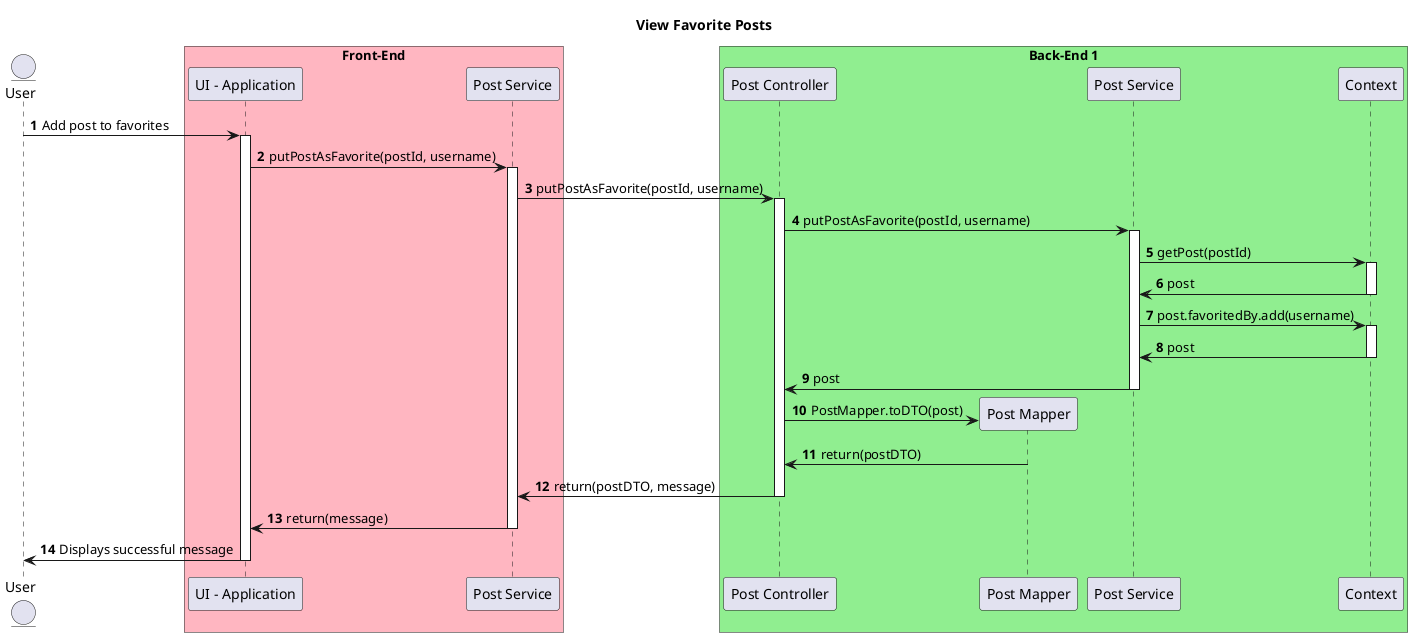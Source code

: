 @startuml
'https://plantuml.com/sequence-diagram
title "View Favorite Posts"

autonumber
entity "User" as U

box "Front-End" #lightpink
participant "UI - Application" as UI
participant "Post Service" as FES
end box

box "Back-End 1" #lightgreen
participant "Post Controller" as BE1C
participant "Post Mapper" as PM
participant "Post Service" as BE1S
participant "Context" as CBE1
end box

U -> UI++: Add post to favorites
UI -> FES++: putPostAsFavorite(postId, username)
FES -> BE1C++: putPostAsFavorite(postId, username)
BE1C -> BE1S++: putPostAsFavorite(postId, username)
BE1S -> CBE1++: getPost(postId)
CBE1 -> BE1S--: post
BE1S -> CBE1++: post.favoritedBy.add(username)
CBE1 -> BE1S--: post
BE1S -> BE1C--: post
BE1C -> PM**: PostMapper.toDTO(post)
PM -> BE1C--: return(postDTO)
BE1C -> FES--: return(postDTO, message)
FES -> UI--: return(message)
UI -> U--: Displays successful message

@enduml